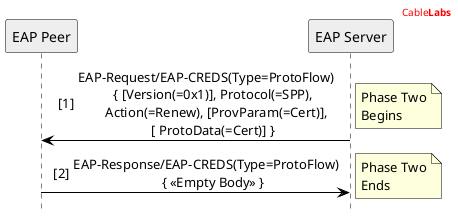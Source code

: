 
@startuml

'' header information
header
<font color="red">Cable<b>Labs</b></font>
endheader

'' Use this to hide the foot boxes
hide footbox

skinparam sequenceMessageAlign center
skinparam NoteBorderColor black
'' skinparam BackgroundColor #ddd

skinparam sequence {
	borderColor black
	ArrowColor black
	ActorBorderColor black
	ParticipantBorderColor black
	LifeLineBorderColor black
	LifeLineBackgroundColor white
}

'' Participants Declaration
Participant "EAP Peer" as P #eee
Participant "EAP Server" as S #eee

autonumber 1 "[##]"

S->P: EAP-Request/EAP-CREDS(Type=ProtoFlow)\n    { [Version(=0x1)], Protocol(=SPP),\n      Action(=Renew), [ProvParam(=Cert)],\n    [ ProtoData(=Cert)] }
note right: Phase Two\nBegins

P->S: EAP-Response/EAP-CREDS(Type=ProtoFlow)\n    { << Empty Body >> }
note right: Phase Two\nEnds


@enduml

